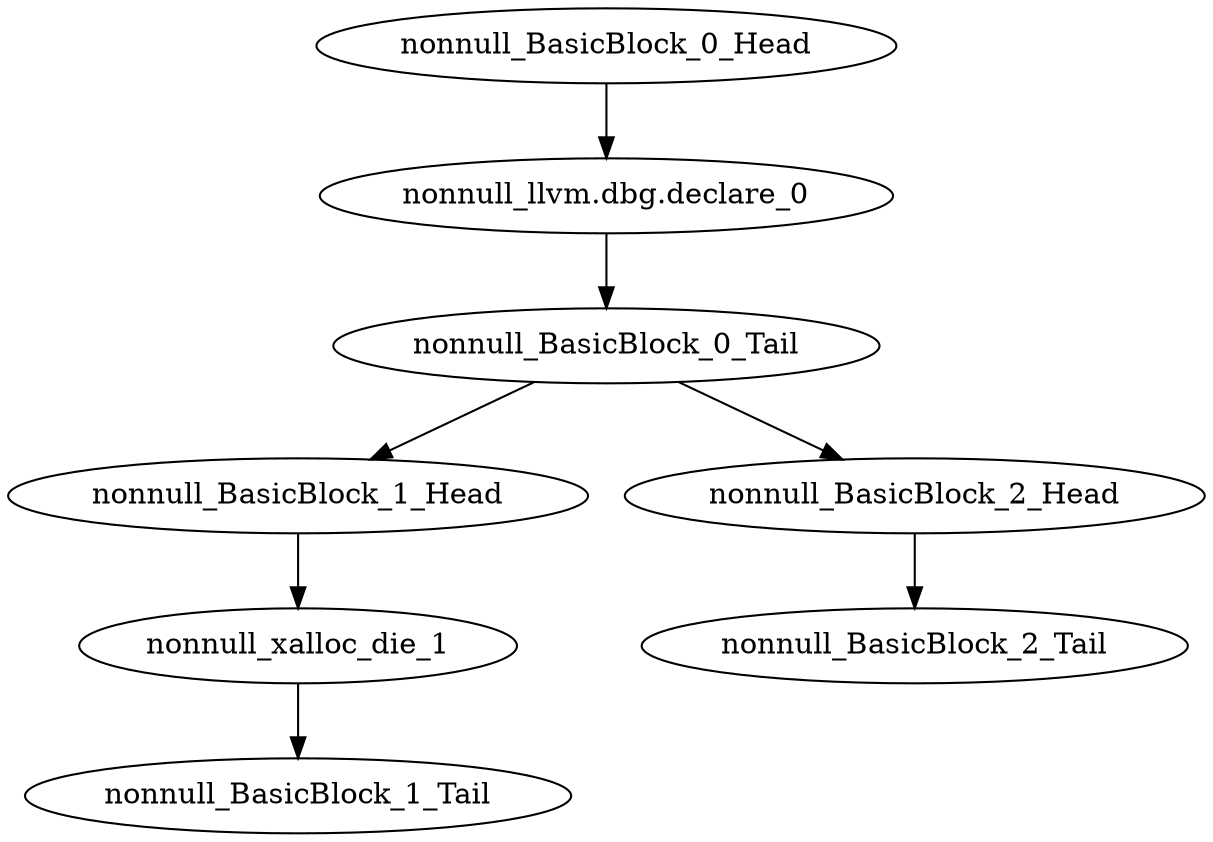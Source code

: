 digraph G {
    "nonnull_BasicBlock_0_Head" -> "nonnull_llvm.dbg.declare_0"
    "nonnull_BasicBlock_0_Tail" -> "nonnull_BasicBlock_1_Head"
    "nonnull_BasicBlock_0_Tail" -> "nonnull_BasicBlock_2_Head"
    "nonnull_BasicBlock_1_Head" -> "nonnull_xalloc_die_1"
    "nonnull_xalloc_die_1" -> "nonnull_BasicBlock_1_Tail"
    "nonnull_BasicBlock_2_Head" -> "nonnull_BasicBlock_2_Tail"
    "nonnull_llvm.dbg.declare_0" -> "nonnull_BasicBlock_0_Tail"
}
